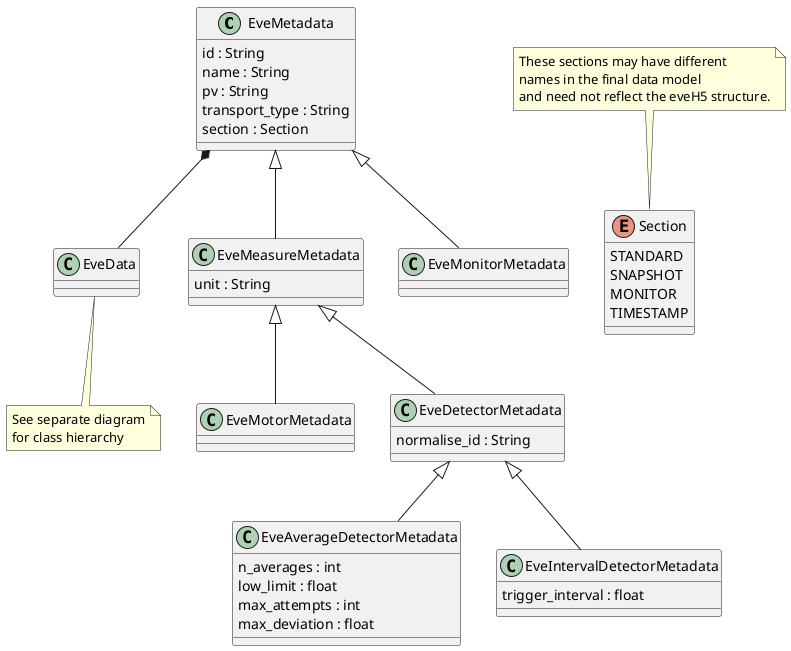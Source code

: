 @startuml

class EveMetadata {
    id : String
    name : String
    pv : String
    transport_type : String
    section : Section
}

class EveData {
}
note bottom: See separate diagram\nfor class hierarchy

enum Section {
    STANDARD
    SNAPSHOT
    MONITOR
    TIMESTAMP
}
note top: These sections may have different\nnames in the final data model\nand need not reflect the eveH5 structure.

class EveMeasureMetadata {
    unit : String
}

class EveMonitorMetadata{
}

class EveMotorMetadata {
}

class EveDetectorMetadata {
    normalise_id : String
}

class EveAverageDetectorMetadata {
    n_averages : int
    low_limit : float
    max_attempts : int
    max_deviation : float
}

class EveIntervalDetectorMetadata {
    trigger_interval : float
}

EveMetadata *-- EveData
EveMetadata <|-- EveMeasureMetadata
EveMetadata <|-- EveMonitorMetadata
EveMeasureMetadata <|-- EveDetectorMetadata
EveMeasureMetadata <|-- EveMotorMetadata
EveDetectorMetadata <|-- EveAverageDetectorMetadata
EveDetectorMetadata <|-- EveIntervalDetectorMetadata


@enduml
